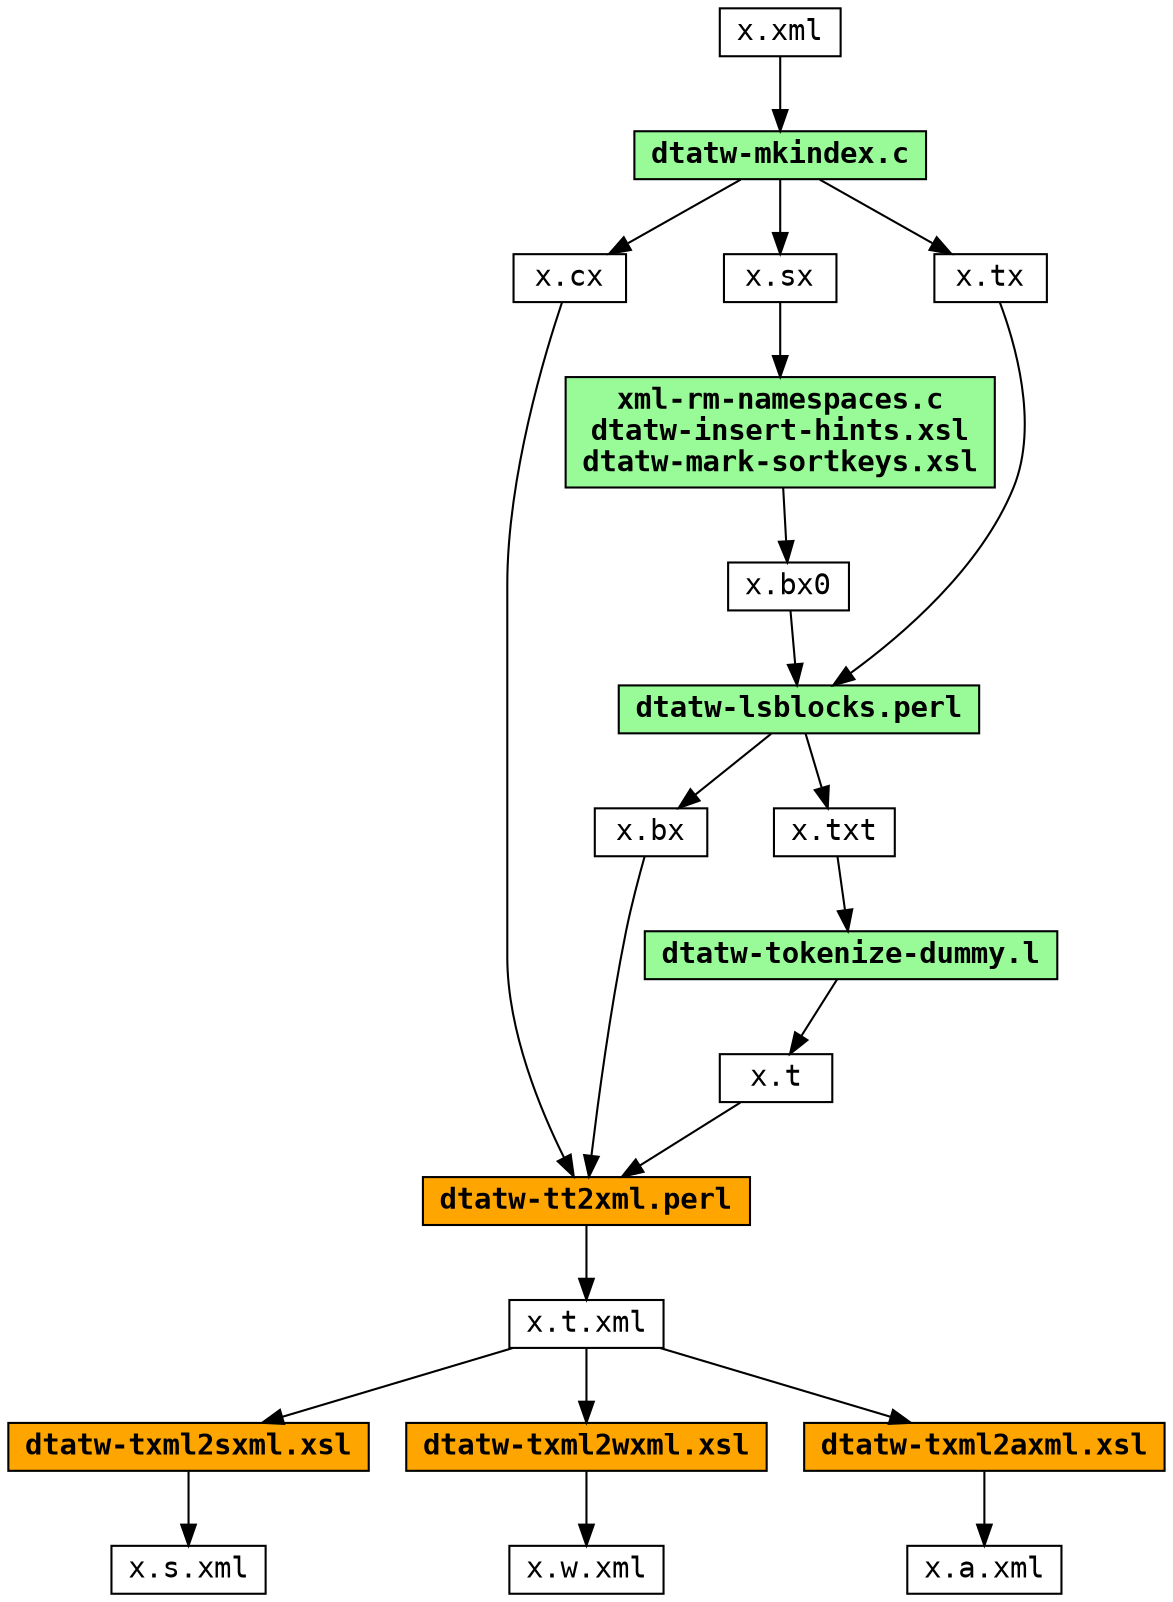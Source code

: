 ##-*- Mode: C -*-
digraph dataflow {
  node [shape=rectangle,height=0.25,fontname="Courier"];

  xml [label="x.xml"];

  mkindex [label="dtatw-mkindex.c",shape=rectangle,style=filled,fillcolor=PaleGreen,fontname="Courier-Bold"];
  xml -> mkindex;

  cx [label="x.cx"];
  sx [label="x.sx"];
  tx [label="x.tx"];
  mkindex -> cx;
  mkindex -> sx;
  mkindex -> tx;
  {rank=same; cx sx tx}

  bx0 [label="x.bx0"];
  mkbx0 [label="xml-rm-namespaces.c\ndtatw-insert-hints.xsl\ndtatw-mark-sortkeys.xsl",shape=rectangle,style=filled,fillcolor=PaleGreen,fontname="Courier-Bold"];
  sx -> mkbx0;
  mkbx0 -> bx0;

  bx [label="x.bx"];
  txt [label="x.txt"];
  lsblocks [label="dtatw-lsblocks.perl",shape=rectangle,style=filled,fillcolor=PaleGreen,fontname="Courier-Bold"];
  bx0 -> lsblocks;
  tx  -> lsblocks;
  lsblocks -> bx;
  lsblocks -> txt;
  {rank=same; bx txt}

  t [label="x.t"];
  tokenize [label="dtatw-tokenize-dummy.l",shape=rectangle,style=filled,fillcolor=PaleGreen,fontname="Courier-Bold"];
  txt -> tokenize;
  tokenize -> t;

  t_xml [label="x.t.xml"];
  t2xml [label="dtatw-tt2xml.perl",shape=rectangle,style=filled,fillcolor=orange,fontname="Courier-Bold"];
  t -> t2xml;
  bx -> t2xml;
  cx -> t2xml;
  t2xml -> t_xml;

  s_xml [label="x.s.xml"];
  txml2sxml [label="dtatw-txml2sxml.xsl",shape=rectangle,style=filled,fillcolor=orange,fontname="Courier-Bold"];
  t_xml -> txml2sxml;
  txml2sxml -> s_xml;

  w_xml [label="x.w.xml"];
  txml2wxml [label="dtatw-txml2wxml.xsl",shape=rectangle,style=filled,fillcolor=orange,fontname="Courier-Bold"];
  t_xml -> txml2wxml;
  txml2wxml -> w_xml;

  a_xml [label="x.a.xml"];
  txml2axml [label="dtatw-txml2axml.xsl",shape=rectangle,style=filled,fillcolor=orange,fontname="Courier-Bold"];
  t_xml -> txml2axml;
  txml2axml -> a_xml;
}
